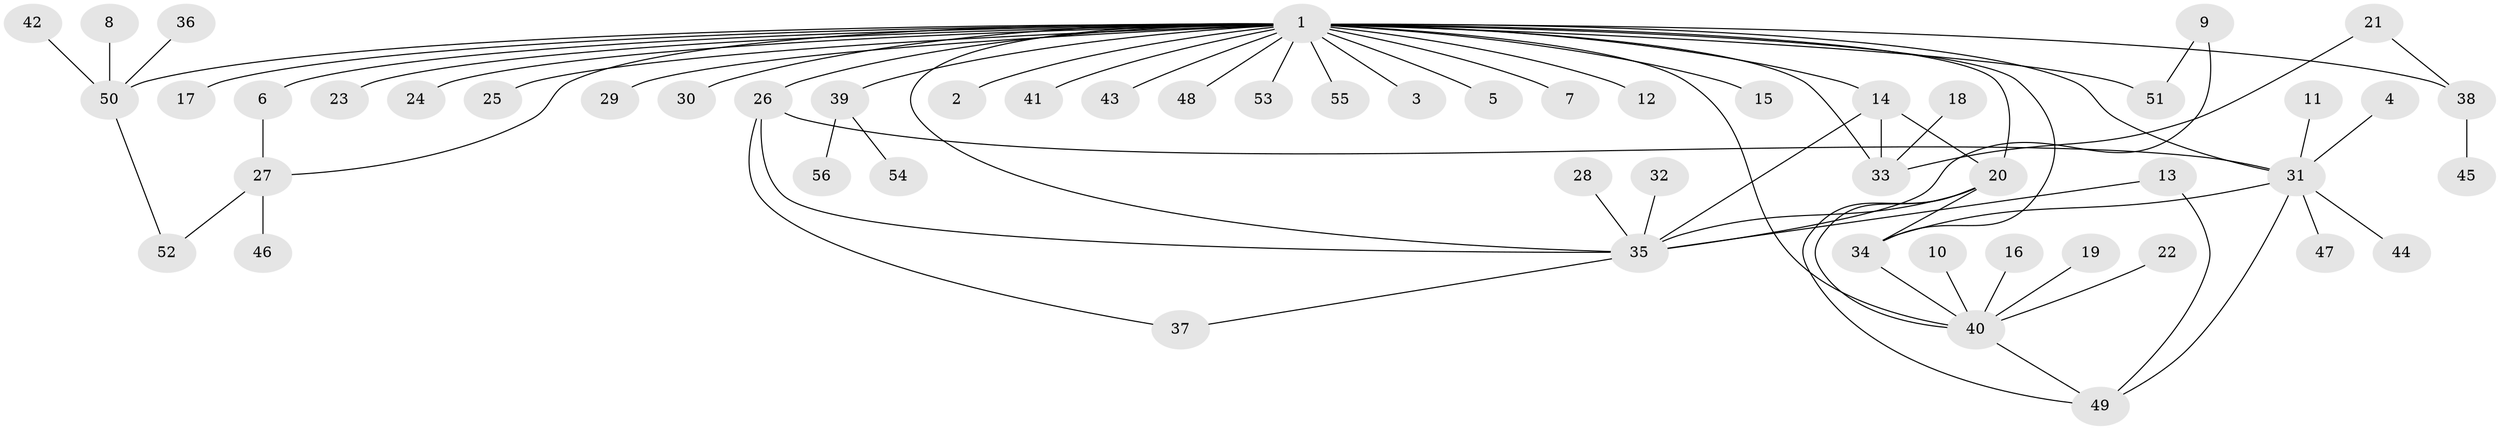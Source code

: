 // original degree distribution, {7: 0.026785714285714284, 32: 0.008928571428571428, 10: 0.017857142857142856, 1: 0.5625, 8: 0.008928571428571428, 3: 0.11607142857142858, 5: 0.044642857142857144, 4: 0.03571428571428571, 2: 0.16964285714285715, 6: 0.008928571428571428}
// Generated by graph-tools (version 1.1) at 2025/26/03/09/25 03:26:03]
// undirected, 56 vertices, 73 edges
graph export_dot {
graph [start="1"]
  node [color=gray90,style=filled];
  1;
  2;
  3;
  4;
  5;
  6;
  7;
  8;
  9;
  10;
  11;
  12;
  13;
  14;
  15;
  16;
  17;
  18;
  19;
  20;
  21;
  22;
  23;
  24;
  25;
  26;
  27;
  28;
  29;
  30;
  31;
  32;
  33;
  34;
  35;
  36;
  37;
  38;
  39;
  40;
  41;
  42;
  43;
  44;
  45;
  46;
  47;
  48;
  49;
  50;
  51;
  52;
  53;
  54;
  55;
  56;
  1 -- 2 [weight=1.0];
  1 -- 3 [weight=1.0];
  1 -- 5 [weight=1.0];
  1 -- 6 [weight=1.0];
  1 -- 7 [weight=1.0];
  1 -- 12 [weight=1.0];
  1 -- 14 [weight=2.0];
  1 -- 15 [weight=1.0];
  1 -- 17 [weight=1.0];
  1 -- 20 [weight=1.0];
  1 -- 23 [weight=1.0];
  1 -- 24 [weight=1.0];
  1 -- 25 [weight=1.0];
  1 -- 26 [weight=1.0];
  1 -- 27 [weight=1.0];
  1 -- 29 [weight=1.0];
  1 -- 30 [weight=1.0];
  1 -- 31 [weight=1.0];
  1 -- 33 [weight=1.0];
  1 -- 34 [weight=1.0];
  1 -- 35 [weight=1.0];
  1 -- 38 [weight=2.0];
  1 -- 39 [weight=1.0];
  1 -- 40 [weight=1.0];
  1 -- 41 [weight=1.0];
  1 -- 43 [weight=1.0];
  1 -- 48 [weight=1.0];
  1 -- 50 [weight=1.0];
  1 -- 51 [weight=2.0];
  1 -- 53 [weight=1.0];
  1 -- 55 [weight=1.0];
  4 -- 31 [weight=1.0];
  6 -- 27 [weight=1.0];
  8 -- 50 [weight=1.0];
  9 -- 35 [weight=1.0];
  9 -- 51 [weight=1.0];
  10 -- 40 [weight=1.0];
  11 -- 31 [weight=1.0];
  13 -- 35 [weight=1.0];
  13 -- 49 [weight=1.0];
  14 -- 20 [weight=1.0];
  14 -- 33 [weight=1.0];
  14 -- 35 [weight=1.0];
  16 -- 40 [weight=1.0];
  18 -- 33 [weight=1.0];
  19 -- 40 [weight=1.0];
  20 -- 34 [weight=1.0];
  20 -- 35 [weight=1.0];
  20 -- 40 [weight=1.0];
  20 -- 49 [weight=1.0];
  21 -- 33 [weight=1.0];
  21 -- 38 [weight=1.0];
  22 -- 40 [weight=1.0];
  26 -- 31 [weight=1.0];
  26 -- 35 [weight=1.0];
  26 -- 37 [weight=1.0];
  27 -- 46 [weight=1.0];
  27 -- 52 [weight=1.0];
  28 -- 35 [weight=1.0];
  31 -- 34 [weight=1.0];
  31 -- 44 [weight=1.0];
  31 -- 47 [weight=1.0];
  31 -- 49 [weight=1.0];
  32 -- 35 [weight=1.0];
  34 -- 40 [weight=1.0];
  35 -- 37 [weight=1.0];
  36 -- 50 [weight=1.0];
  38 -- 45 [weight=1.0];
  39 -- 54 [weight=1.0];
  39 -- 56 [weight=1.0];
  40 -- 49 [weight=1.0];
  42 -- 50 [weight=1.0];
  50 -- 52 [weight=1.0];
}

